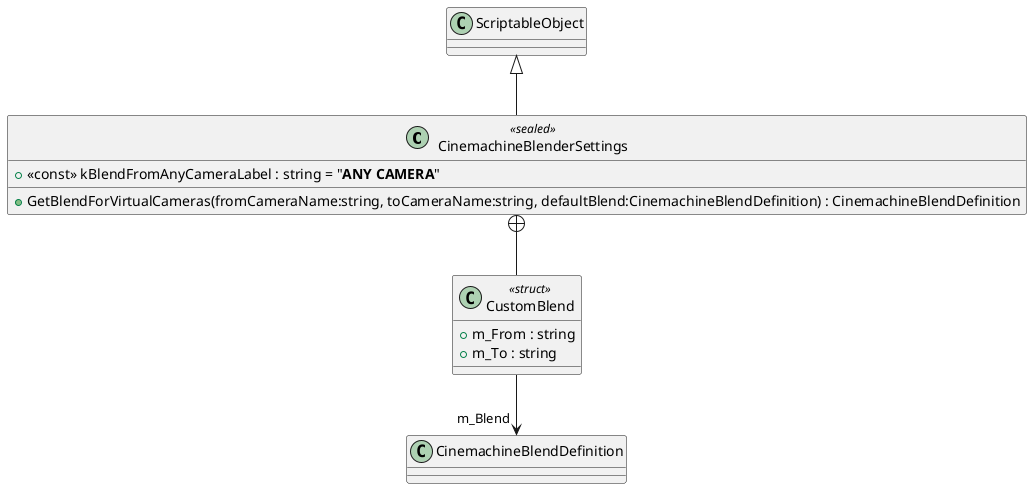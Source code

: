@startuml
class CinemachineBlenderSettings <<sealed>> {
    + <<const>> kBlendFromAnyCameraLabel : string = "**ANY CAMERA**"
    + GetBlendForVirtualCameras(fromCameraName:string, toCameraName:string, defaultBlend:CinemachineBlendDefinition) : CinemachineBlendDefinition
}
class CustomBlend <<struct>> {
    + m_From : string
    + m_To : string
}
ScriptableObject <|-- CinemachineBlenderSettings
CinemachineBlenderSettings +-- CustomBlend
CustomBlend --> "m_Blend" CinemachineBlendDefinition
@enduml
